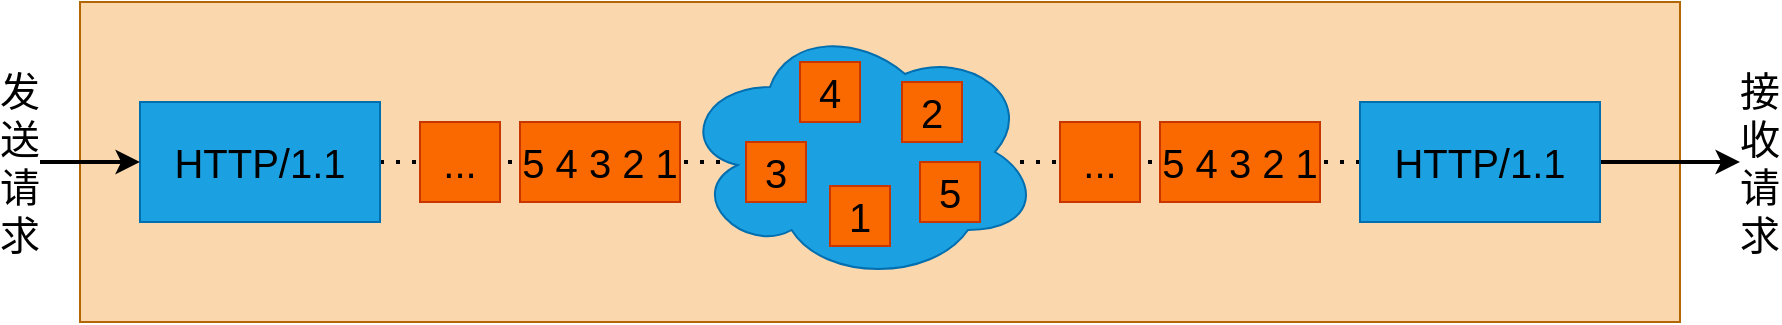 <mxfile>
    <diagram id="QAT0Rklr1acDcikRpK9F" name="第 1 页">
        <mxGraphModel dx="1315" dy="990" grid="1" gridSize="10" guides="1" tooltips="1" connect="1" arrows="1" fold="1" page="1" pageScale="1" pageWidth="827" pageHeight="1169" background="#ffffff" math="0" shadow="0">
            <root>
                <mxCell id="0"/>
                <mxCell id="1" parent="0"/>
                <mxCell id="2" value="" style="rounded=0;whiteSpace=wrap;html=1;fillColor=#fad7ac;strokeColor=#b46504;fontSize=20;" vertex="1" parent="1">
                    <mxGeometry x="80" y="80" width="800" height="160" as="geometry"/>
                </mxCell>
                <mxCell id="22" value="" style="endArrow=none;dashed=1;html=1;dashPattern=1 3;strokeWidth=2;strokeColor=#000000;fontSize=20;fontColor=#000000;exitX=1;exitY=0.5;exitDx=0;exitDy=0;entryX=0;entryY=0.5;entryDx=0;entryDy=0;" edge="1" parent="1" source="3" target="15">
                    <mxGeometry width="50" height="50" relative="1" as="geometry">
                        <mxPoint x="350" y="250" as="sourcePoint"/>
                        <mxPoint x="400" y="200" as="targetPoint"/>
                    </mxGeometry>
                </mxCell>
                <mxCell id="3" value="HTTP/1.1" style="rounded=0;whiteSpace=wrap;html=1;fillColor=#1ba1e2;strokeColor=#006EAF;fontColor=#000000;fontSize=20;" vertex="1" parent="1">
                    <mxGeometry x="110" y="130" width="120" height="60" as="geometry"/>
                </mxCell>
                <mxCell id="4" value="..." style="rounded=0;whiteSpace=wrap;html=1;fontColor=#000000;fillColor=#fa6800;strokeColor=#C73500;fontSize=20;" vertex="1" parent="1">
                    <mxGeometry x="250" y="140" width="40" height="40" as="geometry"/>
                </mxCell>
                <mxCell id="5" value="5 4 3 2 1" style="rounded=0;whiteSpace=wrap;html=1;fontColor=#000000;fillColor=#fa6800;strokeColor=#C73500;fontSize=20;" vertex="1" parent="1">
                    <mxGeometry x="300" y="140" width="80" height="40" as="geometry"/>
                </mxCell>
                <mxCell id="6" value="" style="ellipse;shape=cloud;whiteSpace=wrap;html=1;fontColor=#ffffff;fillColor=#1ba1e2;strokeColor=#006EAF;fontSize=20;" vertex="1" parent="1">
                    <mxGeometry x="380" y="90" width="180" height="130" as="geometry"/>
                </mxCell>
                <mxCell id="7" value="4" style="rounded=0;whiteSpace=wrap;html=1;fontColor=#000000;fillColor=#fa6800;strokeColor=#C73500;fontSize=20;" vertex="1" parent="1">
                    <mxGeometry x="440" y="110" width="30" height="30" as="geometry"/>
                </mxCell>
                <mxCell id="8" value="2" style="rounded=0;whiteSpace=wrap;html=1;fontColor=#000000;fillColor=#fa6800;strokeColor=#C73500;fontSize=20;" vertex="1" parent="1">
                    <mxGeometry x="491" y="120" width="30" height="30" as="geometry"/>
                </mxCell>
                <mxCell id="9" value="3" style="rounded=0;whiteSpace=wrap;html=1;fontColor=#000000;fillColor=#fa6800;strokeColor=#C73500;fontSize=20;" vertex="1" parent="1">
                    <mxGeometry x="413" y="150" width="30" height="30" as="geometry"/>
                </mxCell>
                <mxCell id="10" value="1" style="rounded=0;whiteSpace=wrap;html=1;fontColor=#000000;fillColor=#fa6800;strokeColor=#C73500;fontSize=20;" vertex="1" parent="1">
                    <mxGeometry x="455" y="172" width="30" height="30" as="geometry"/>
                </mxCell>
                <mxCell id="11" value="5" style="rounded=0;whiteSpace=wrap;html=1;fontColor=#000000;fillColor=#fa6800;strokeColor=#C73500;fontSize=20;" vertex="1" parent="1">
                    <mxGeometry x="500" y="160" width="30" height="30" as="geometry"/>
                </mxCell>
                <mxCell id="12" value="5 4 3 2 1" style="rounded=0;whiteSpace=wrap;html=1;fontColor=#000000;fillColor=#fa6800;strokeColor=#C73500;fontSize=20;" vertex="1" parent="1">
                    <mxGeometry x="620" y="140" width="80" height="40" as="geometry"/>
                </mxCell>
                <mxCell id="14" value="..." style="rounded=0;whiteSpace=wrap;html=1;fontColor=#000000;fillColor=#fa6800;strokeColor=#C73500;fontSize=20;" vertex="1" parent="1">
                    <mxGeometry x="570" y="140" width="40" height="40" as="geometry"/>
                </mxCell>
                <mxCell id="21" value="" style="edgeStyle=none;html=1;fontSize=20;fontColor=#000000;strokeWidth=2;strokeColor=#000000;" edge="1" parent="1" source="15" target="18">
                    <mxGeometry relative="1" as="geometry"/>
                </mxCell>
                <mxCell id="15" value="HTTP/1.1" style="rounded=0;whiteSpace=wrap;html=1;fillColor=#1ba1e2;strokeColor=#006EAF;fontColor=#000000;fontSize=20;" vertex="1" parent="1">
                    <mxGeometry x="720" y="130" width="120" height="60" as="geometry"/>
                </mxCell>
                <mxCell id="20" value="" style="edgeStyle=none;html=1;fontSize=20;fontColor=#000000;strokeWidth=2;strokeColor=#000000;" edge="1" parent="1" source="17" target="3">
                    <mxGeometry relative="1" as="geometry"/>
                </mxCell>
                <mxCell id="17" value="发送请求" style="text;html=1;strokeColor=none;fillColor=none;align=center;verticalAlign=middle;whiteSpace=wrap;rounded=0;fontColor=#000000;fontSize=20;" vertex="1" parent="1">
                    <mxGeometry x="40" y="125" width="20" height="70" as="geometry"/>
                </mxCell>
                <mxCell id="18" value="接收请求" style="text;html=1;strokeColor=none;fillColor=none;align=center;verticalAlign=middle;whiteSpace=wrap;rounded=0;fontColor=#000000;fontSize=20;" vertex="1" parent="1">
                    <mxGeometry x="910" y="107.5" width="20" height="105" as="geometry"/>
                </mxCell>
            </root>
        </mxGraphModel>
    </diagram>
</mxfile>